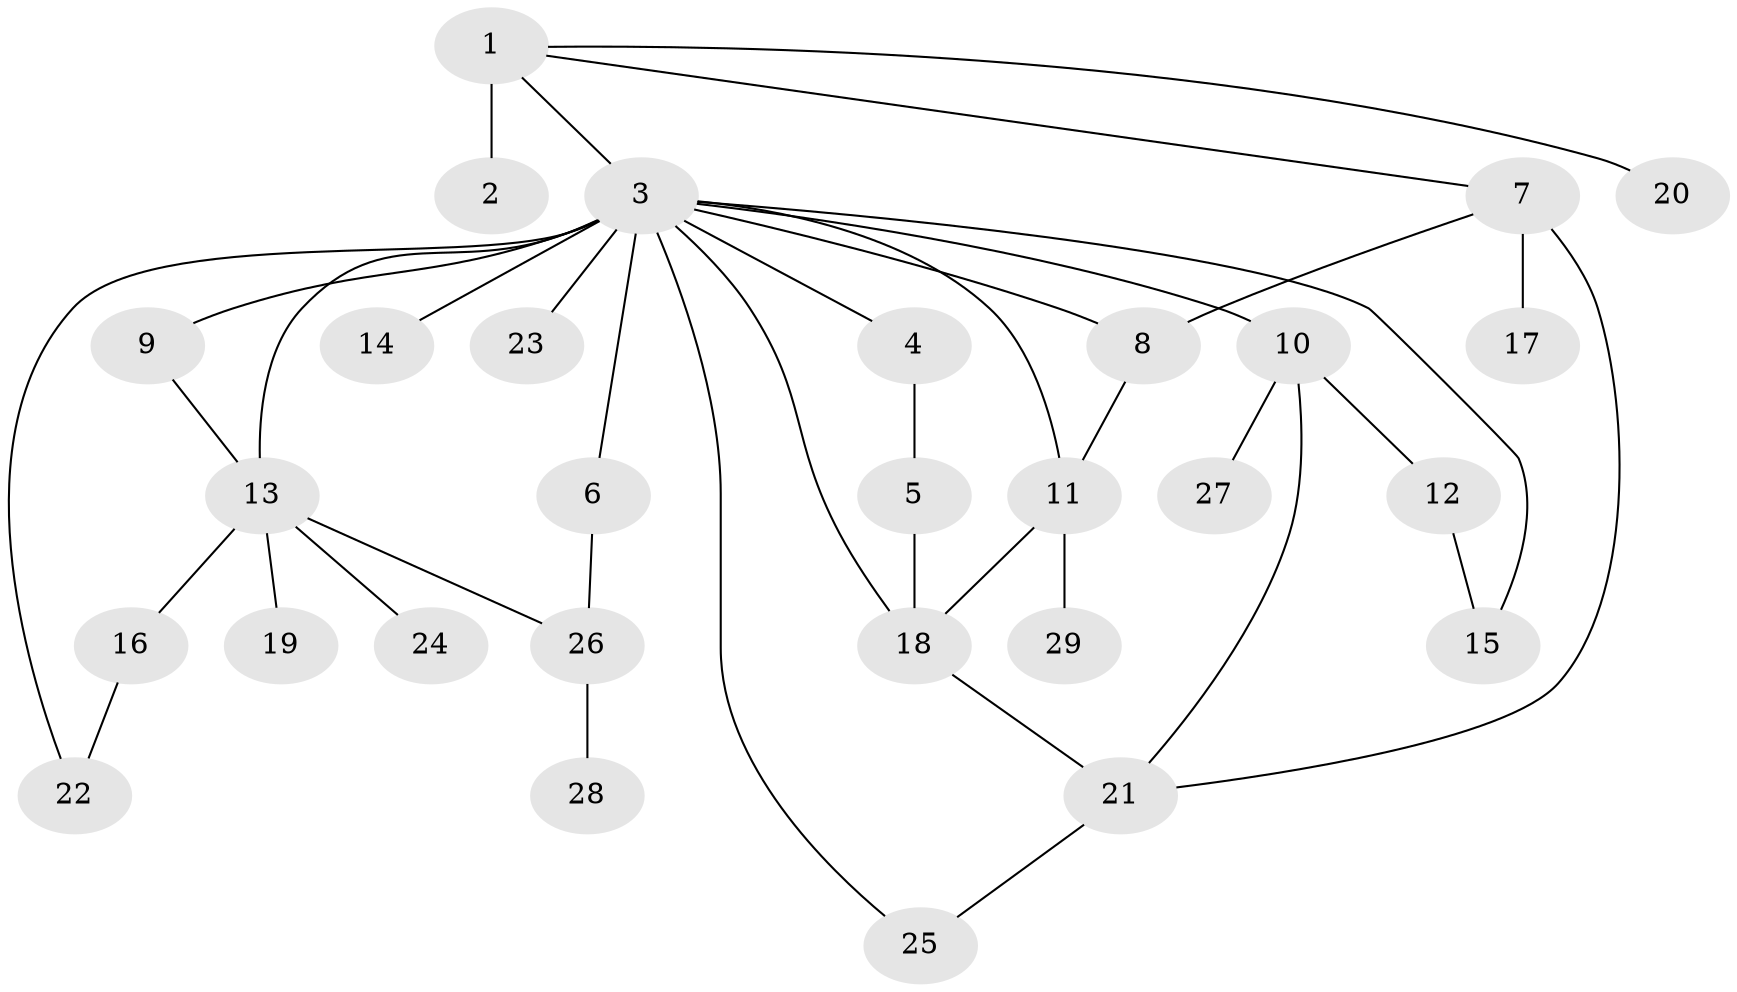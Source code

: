 // original degree distribution, {8: 0.014925373134328358, 1: 0.4626865671641791, 19: 0.014925373134328358, 3: 0.208955223880597, 2: 0.208955223880597, 4: 0.05970149253731343, 5: 0.029850746268656716}
// Generated by graph-tools (version 1.1) at 2025/50/03/04/25 22:50:37]
// undirected, 29 vertices, 39 edges
graph export_dot {
  node [color=gray90,style=filled];
  1;
  2;
  3;
  4;
  5;
  6;
  7;
  8;
  9;
  10;
  11;
  12;
  13;
  14;
  15;
  16;
  17;
  18;
  19;
  20;
  21;
  22;
  23;
  24;
  25;
  26;
  27;
  28;
  29;
  1 -- 2 [weight=4.0];
  1 -- 3 [weight=1.0];
  1 -- 7 [weight=1.0];
  1 -- 20 [weight=1.0];
  3 -- 4 [weight=1.0];
  3 -- 6 [weight=1.0];
  3 -- 8 [weight=1.0];
  3 -- 9 [weight=1.0];
  3 -- 10 [weight=1.0];
  3 -- 11 [weight=1.0];
  3 -- 13 [weight=5.0];
  3 -- 14 [weight=1.0];
  3 -- 15 [weight=1.0];
  3 -- 18 [weight=1.0];
  3 -- 22 [weight=1.0];
  3 -- 23 [weight=1.0];
  3 -- 25 [weight=1.0];
  4 -- 5 [weight=1.0];
  5 -- 18 [weight=1.0];
  6 -- 26 [weight=1.0];
  7 -- 8 [weight=1.0];
  7 -- 17 [weight=4.0];
  7 -- 21 [weight=1.0];
  8 -- 11 [weight=1.0];
  9 -- 13 [weight=1.0];
  10 -- 12 [weight=1.0];
  10 -- 21 [weight=1.0];
  10 -- 27 [weight=1.0];
  11 -- 18 [weight=1.0];
  11 -- 29 [weight=1.0];
  12 -- 15 [weight=1.0];
  13 -- 16 [weight=1.0];
  13 -- 19 [weight=1.0];
  13 -- 24 [weight=1.0];
  13 -- 26 [weight=1.0];
  16 -- 22 [weight=1.0];
  18 -- 21 [weight=1.0];
  21 -- 25 [weight=1.0];
  26 -- 28 [weight=1.0];
}
